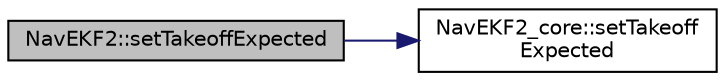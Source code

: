 digraph "NavEKF2::setTakeoffExpected"
{
 // INTERACTIVE_SVG=YES
  edge [fontname="Helvetica",fontsize="10",labelfontname="Helvetica",labelfontsize="10"];
  node [fontname="Helvetica",fontsize="10",shape=record];
  rankdir="LR";
  Node1 [label="NavEKF2::setTakeoffExpected",height=0.2,width=0.4,color="black", fillcolor="grey75", style="filled", fontcolor="black"];
  Node1 -> Node2 [color="midnightblue",fontsize="10",style="solid",fontname="Helvetica"];
  Node2 [label="NavEKF2_core::setTakeoff\lExpected",height=0.2,width=0.4,color="black", fillcolor="white", style="filled",URL="$classNavEKF2__core.html#a1ed8086357824add6bb57e905217fb6a"];
}

